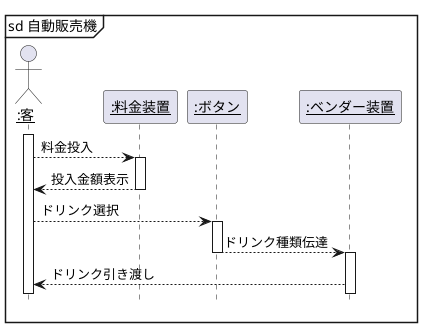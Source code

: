 @startuml
hide footbox
Actor "<u>:客</u>" as a1
participant "<u>:料金装置</u>" as a2
participant "<u>:ボタン</u>" as a3
participant "<u>:ベンダー装置</u>" as a4
mainframe sd 自動販売機

activate a1
a1-->a2:料金投入
     activate a2
a1<--a2:投入金額表示
     deactivate a2
 a1-->a3:ドリンク選択
     activate a3
 a3-->a4:ドリンク種類伝達
     deactivate a3
 activate a4

 a1<--a4:ドリンク引き渡し
@enduml